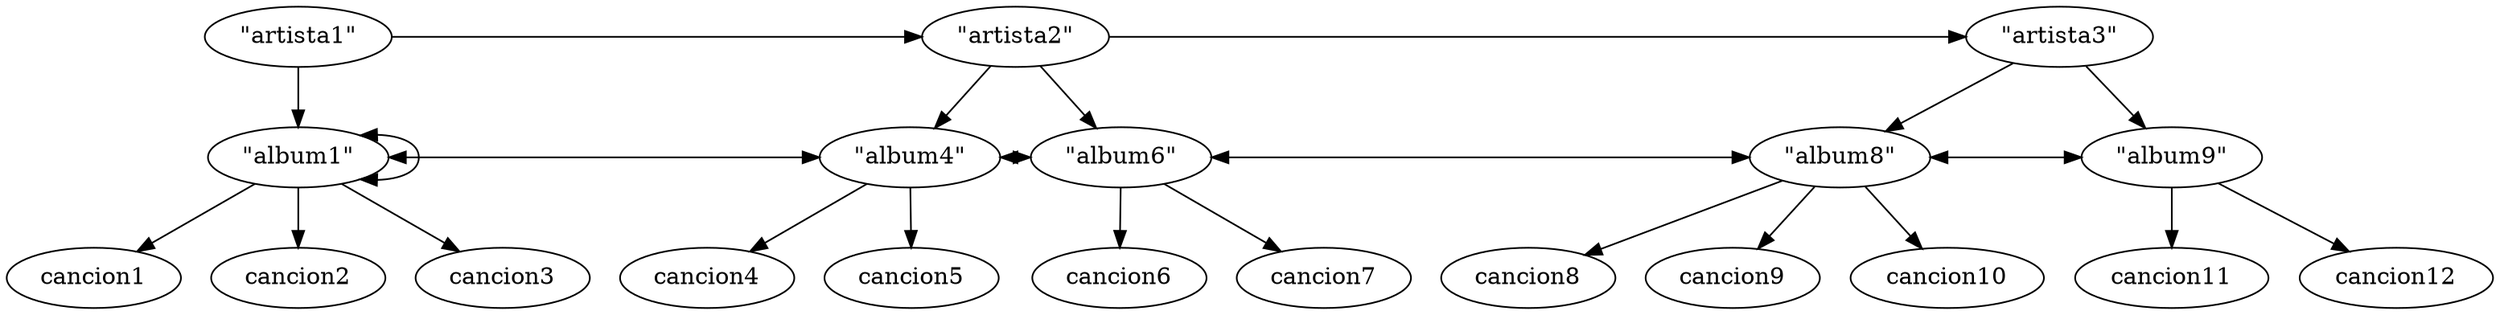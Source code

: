 digraph ejemplo2 {
	0 [label="\"artista1\""]
	1 [label="\"artista2\""]
	0 -> 1 [constraint=false]
	2 [label="\"artista3\""]
	1 -> 2 [constraint=false]
	3 [label="\"album1\""]
	0 -> 3
	3 -> 3 [constraint=false dir=both]
	4 [label="\"album4\""]
	1 -> 4
	3 -> 4 [constraint=false dir=both]
	5 [label="\"album6\""]
	1 -> 5
	4 -> 5 [constraint=false dir=both]
	6 [label="\"album8\""]
	2 -> 6
	5 -> 6 [constraint=false dir=both]
	7 [label="\"album9\""]
	2 -> 7
	6 -> 7 [constraint=false dir=both]
	8 [label=cancion1]
	3 -> 8
	9 [label=cancion2]
	3 -> 9
	10 [label=cancion3]
	3 -> 10
	11 [label=cancion4]
	4 -> 11
	12 [label=cancion5]
	4 -> 12
	13 [label=cancion6]
	5 -> 13
	14 [label=cancion7]
	5 -> 14
	15 [label=cancion8]
	6 -> 15
	16 [label=cancion9]
	6 -> 16
	17 [label=cancion10]
	6 -> 17
	18 [label=cancion11]
	7 -> 18
	19 [label=cancion12]
	7 -> 19
}

